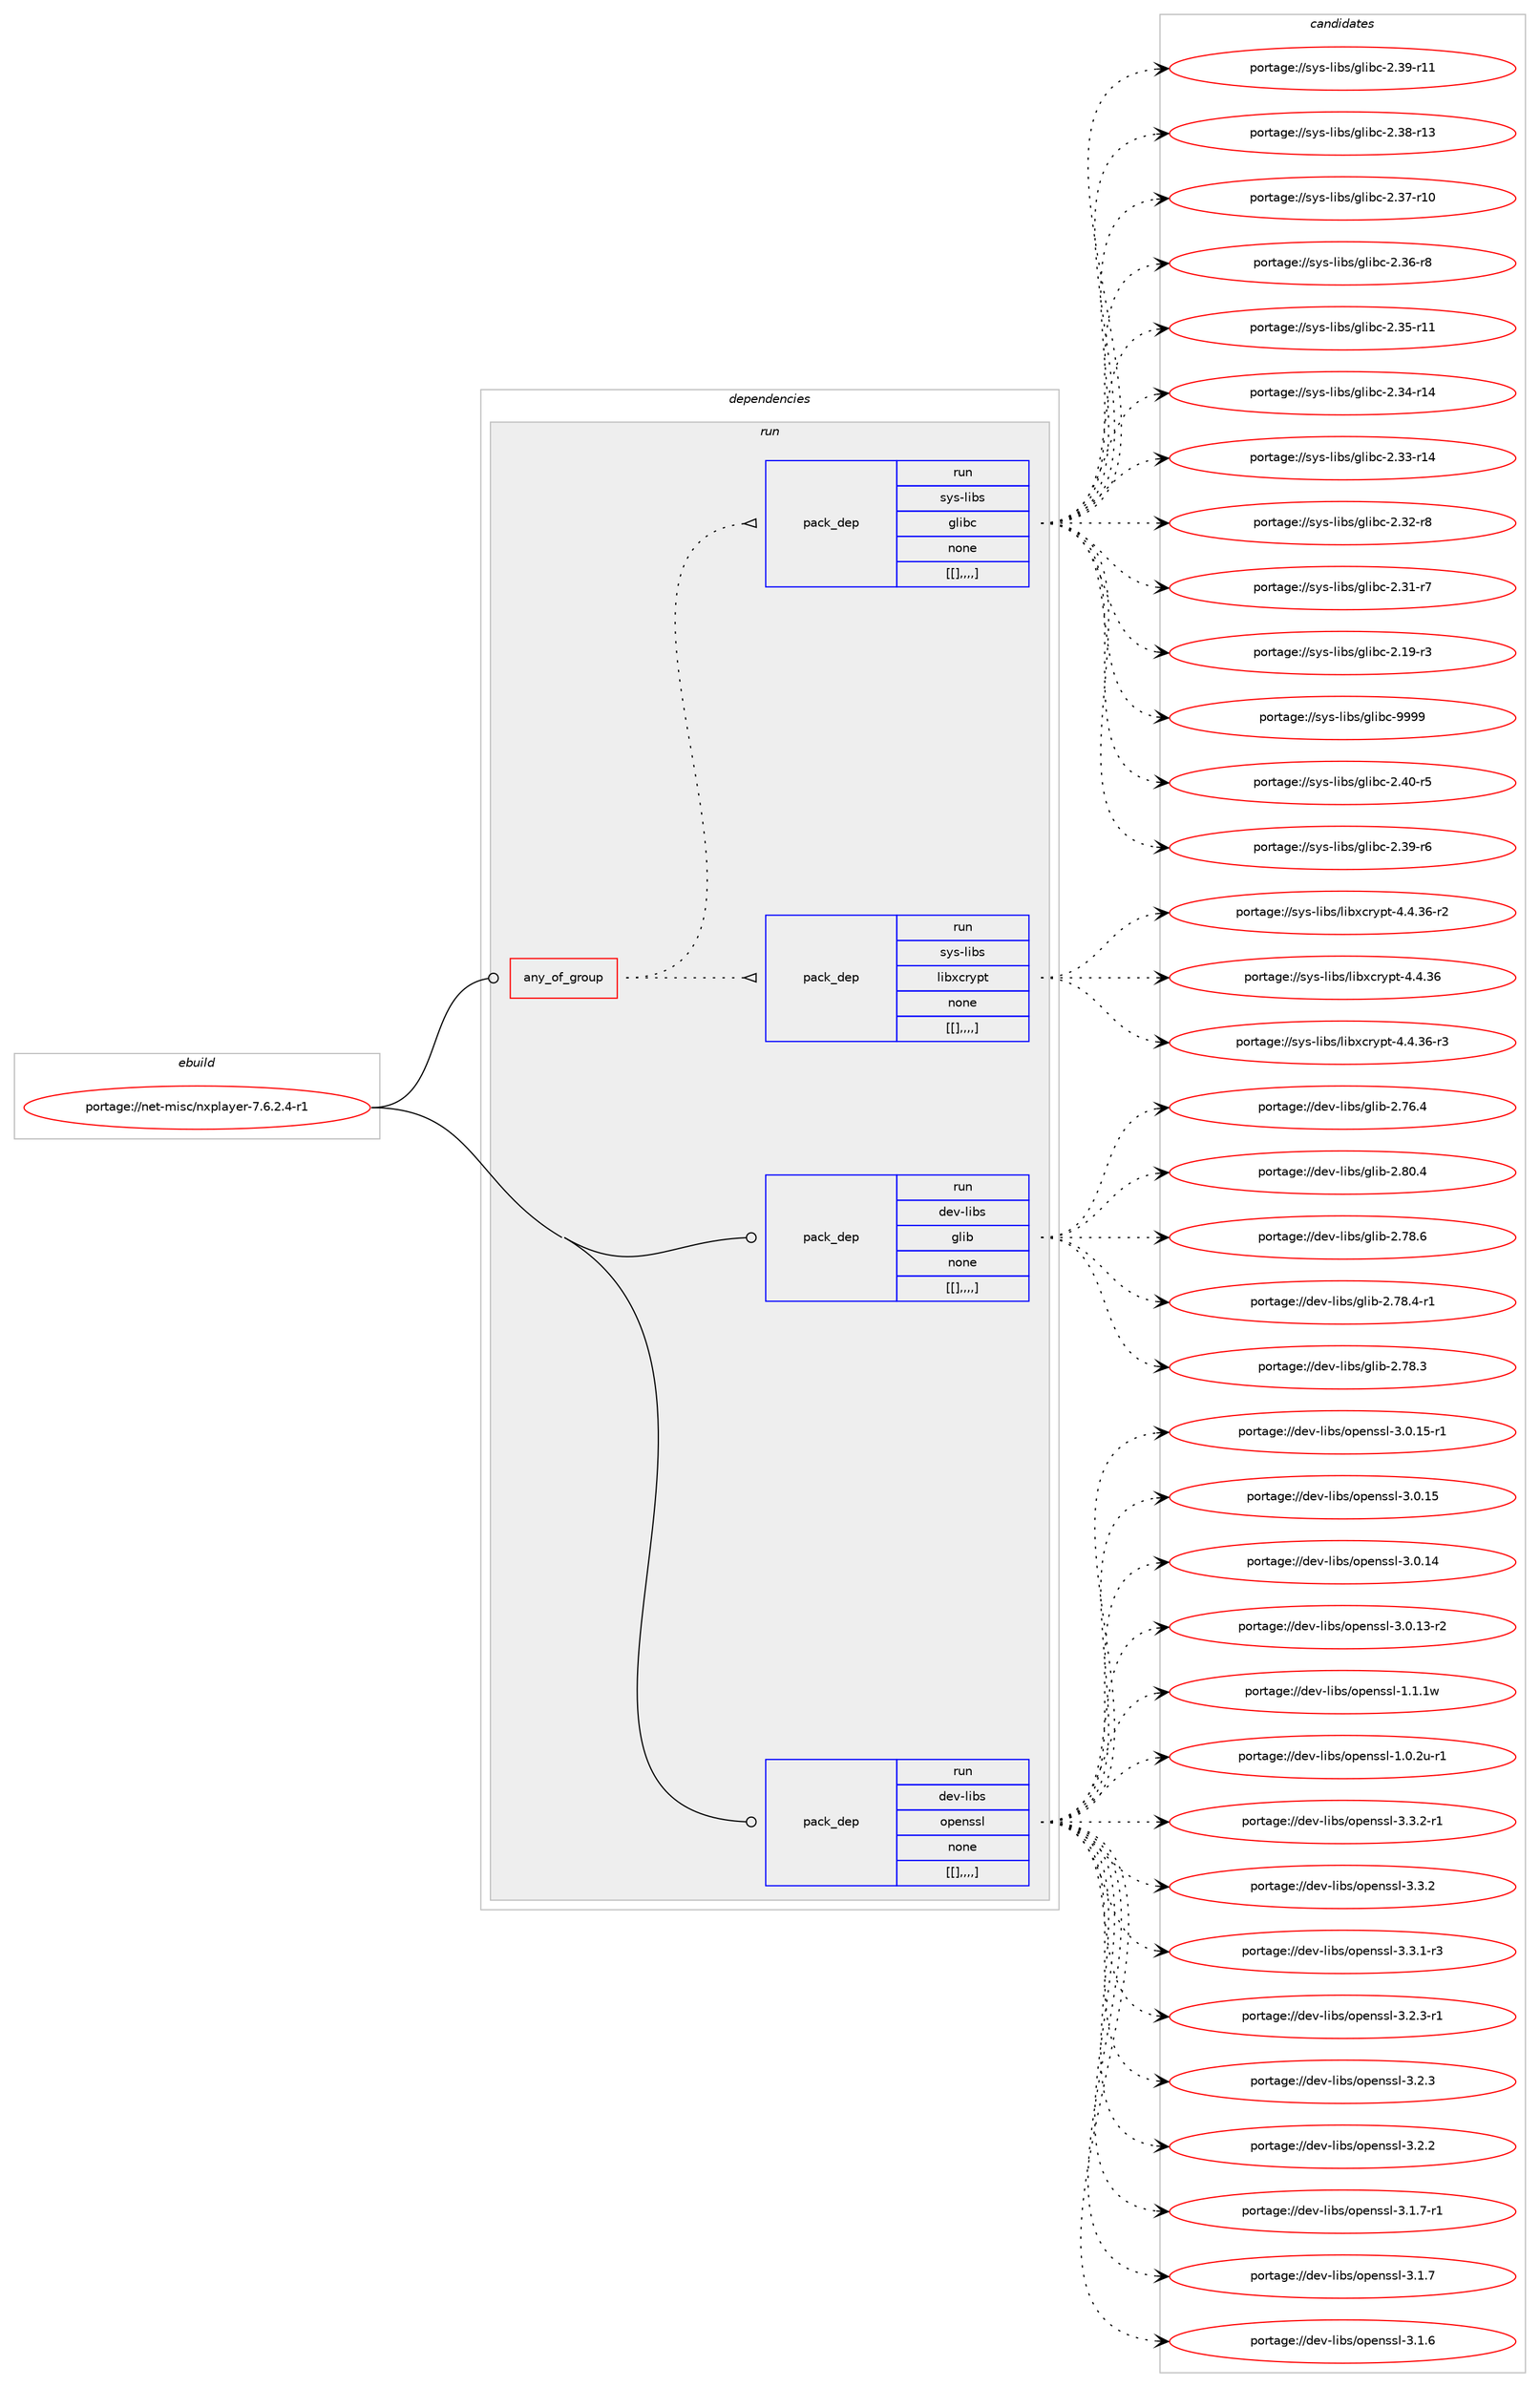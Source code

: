 digraph prolog {

# *************
# Graph options
# *************

newrank=true;
concentrate=true;
compound=true;
graph [rankdir=LR,fontname=Helvetica,fontsize=10,ranksep=1.5];#, ranksep=2.5, nodesep=0.2];
edge  [arrowhead=vee];
node  [fontname=Helvetica,fontsize=10];

# **********
# The ebuild
# **********

subgraph cluster_leftcol {
color=gray;
label=<<i>ebuild</i>>;
id [label="portage://net-misc/nxplayer-7.6.2.4-r1", color=red, width=4, href="../net-misc/nxplayer-7.6.2.4-r1.svg"];
}

# ****************
# The dependencies
# ****************

subgraph cluster_midcol {
color=gray;
label=<<i>dependencies</i>>;
subgraph cluster_compile {
fillcolor="#eeeeee";
style=filled;
label=<<i>compile</i>>;
}
subgraph cluster_compileandrun {
fillcolor="#eeeeee";
style=filled;
label=<<i>compile and run</i>>;
}
subgraph cluster_run {
fillcolor="#eeeeee";
style=filled;
label=<<i>run</i>>;
subgraph any3 {
dependency255 [label=<<TABLE BORDER="0" CELLBORDER="1" CELLSPACING="0" CELLPADDING="4"><TR><TD CELLPADDING="10">any_of_group</TD></TR></TABLE>>, shape=none, color=red];subgraph pack199 {
dependency258 [label=<<TABLE BORDER="0" CELLBORDER="1" CELLSPACING="0" CELLPADDING="4" WIDTH="220"><TR><TD ROWSPAN="6" CELLPADDING="30">pack_dep</TD></TR><TR><TD WIDTH="110">run</TD></TR><TR><TD>sys-libs</TD></TR><TR><TD>libxcrypt</TD></TR><TR><TD>none</TD></TR><TR><TD>[[],,,,]</TD></TR></TABLE>>, shape=none, color=blue];
}
dependency255:e -> dependency258:w [weight=20,style="dotted",arrowhead="oinv"];
subgraph pack215 {
dependency299 [label=<<TABLE BORDER="0" CELLBORDER="1" CELLSPACING="0" CELLPADDING="4" WIDTH="220"><TR><TD ROWSPAN="6" CELLPADDING="30">pack_dep</TD></TR><TR><TD WIDTH="110">run</TD></TR><TR><TD>sys-libs</TD></TR><TR><TD>glibc</TD></TR><TR><TD>none</TD></TR><TR><TD>[[],,,,]</TD></TR></TABLE>>, shape=none, color=blue];
}
dependency255:e -> dependency299:w [weight=20,style="dotted",arrowhead="oinv"];
}
id:e -> dependency255:w [weight=20,style="solid",arrowhead="odot"];
subgraph pack227 {
dependency302 [label=<<TABLE BORDER="0" CELLBORDER="1" CELLSPACING="0" CELLPADDING="4" WIDTH="220"><TR><TD ROWSPAN="6" CELLPADDING="30">pack_dep</TD></TR><TR><TD WIDTH="110">run</TD></TR><TR><TD>dev-libs</TD></TR><TR><TD>glib</TD></TR><TR><TD>none</TD></TR><TR><TD>[[],,,,]</TD></TR></TABLE>>, shape=none, color=blue];
}
id:e -> dependency302:w [weight=20,style="solid",arrowhead="odot"];
subgraph pack231 {
dependency321 [label=<<TABLE BORDER="0" CELLBORDER="1" CELLSPACING="0" CELLPADDING="4" WIDTH="220"><TR><TD ROWSPAN="6" CELLPADDING="30">pack_dep</TD></TR><TR><TD WIDTH="110">run</TD></TR><TR><TD>dev-libs</TD></TR><TR><TD>openssl</TD></TR><TR><TD>none</TD></TR><TR><TD>[[],,,,]</TD></TR></TABLE>>, shape=none, color=blue];
}
id:e -> dependency321:w [weight=20,style="solid",arrowhead="odot"];
}
}

# **************
# The candidates
# **************

subgraph cluster_choices {
rank=same;
color=gray;
label=<<i>candidates</i>>;

subgraph choice127 {
color=black;
nodesep=1;
choice1151211154510810598115471081059812099114121112116455246524651544511451 [label="portage://sys-libs/libxcrypt-4.4.36-r3", color=red, width=4,href="../sys-libs/libxcrypt-4.4.36-r3.svg"];
choice1151211154510810598115471081059812099114121112116455246524651544511450 [label="portage://sys-libs/libxcrypt-4.4.36-r2", color=red, width=4,href="../sys-libs/libxcrypt-4.4.36-r2.svg"];
choice115121115451081059811547108105981209911412111211645524652465154 [label="portage://sys-libs/libxcrypt-4.4.36", color=red, width=4,href="../sys-libs/libxcrypt-4.4.36.svg"];
dependency258:e -> choice1151211154510810598115471081059812099114121112116455246524651544511451:w [style=dotted,weight="100"];
dependency258:e -> choice1151211154510810598115471081059812099114121112116455246524651544511450:w [style=dotted,weight="100"];
dependency258:e -> choice115121115451081059811547108105981209911412111211645524652465154:w [style=dotted,weight="100"];
}
subgraph choice129 {
color=black;
nodesep=1;
choice11512111545108105981154710310810598994557575757 [label="portage://sys-libs/glibc-9999", color=red, width=4,href="../sys-libs/glibc-9999.svg"];
choice115121115451081059811547103108105989945504652484511453 [label="portage://sys-libs/glibc-2.40-r5", color=red, width=4,href="../sys-libs/glibc-2.40-r5.svg"];
choice115121115451081059811547103108105989945504651574511454 [label="portage://sys-libs/glibc-2.39-r6", color=red, width=4,href="../sys-libs/glibc-2.39-r6.svg"];
choice11512111545108105981154710310810598994550465157451144949 [label="portage://sys-libs/glibc-2.39-r11", color=red, width=4,href="../sys-libs/glibc-2.39-r11.svg"];
choice11512111545108105981154710310810598994550465156451144951 [label="portage://sys-libs/glibc-2.38-r13", color=red, width=4,href="../sys-libs/glibc-2.38-r13.svg"];
choice11512111545108105981154710310810598994550465155451144948 [label="portage://sys-libs/glibc-2.37-r10", color=red, width=4,href="../sys-libs/glibc-2.37-r10.svg"];
choice115121115451081059811547103108105989945504651544511456 [label="portage://sys-libs/glibc-2.36-r8", color=red, width=4,href="../sys-libs/glibc-2.36-r8.svg"];
choice11512111545108105981154710310810598994550465153451144949 [label="portage://sys-libs/glibc-2.35-r11", color=red, width=4,href="../sys-libs/glibc-2.35-r11.svg"];
choice11512111545108105981154710310810598994550465152451144952 [label="portage://sys-libs/glibc-2.34-r14", color=red, width=4,href="../sys-libs/glibc-2.34-r14.svg"];
choice11512111545108105981154710310810598994550465151451144952 [label="portage://sys-libs/glibc-2.33-r14", color=red, width=4,href="../sys-libs/glibc-2.33-r14.svg"];
choice115121115451081059811547103108105989945504651504511456 [label="portage://sys-libs/glibc-2.32-r8", color=red, width=4,href="../sys-libs/glibc-2.32-r8.svg"];
choice115121115451081059811547103108105989945504651494511455 [label="portage://sys-libs/glibc-2.31-r7", color=red, width=4,href="../sys-libs/glibc-2.31-r7.svg"];
choice115121115451081059811547103108105989945504649574511451 [label="portage://sys-libs/glibc-2.19-r3", color=red, width=4,href="../sys-libs/glibc-2.19-r3.svg"];
dependency299:e -> choice11512111545108105981154710310810598994557575757:w [style=dotted,weight="100"];
dependency299:e -> choice115121115451081059811547103108105989945504652484511453:w [style=dotted,weight="100"];
dependency299:e -> choice115121115451081059811547103108105989945504651574511454:w [style=dotted,weight="100"];
dependency299:e -> choice11512111545108105981154710310810598994550465157451144949:w [style=dotted,weight="100"];
dependency299:e -> choice11512111545108105981154710310810598994550465156451144951:w [style=dotted,weight="100"];
dependency299:e -> choice11512111545108105981154710310810598994550465155451144948:w [style=dotted,weight="100"];
dependency299:e -> choice115121115451081059811547103108105989945504651544511456:w [style=dotted,weight="100"];
dependency299:e -> choice11512111545108105981154710310810598994550465153451144949:w [style=dotted,weight="100"];
dependency299:e -> choice11512111545108105981154710310810598994550465152451144952:w [style=dotted,weight="100"];
dependency299:e -> choice11512111545108105981154710310810598994550465151451144952:w [style=dotted,weight="100"];
dependency299:e -> choice115121115451081059811547103108105989945504651504511456:w [style=dotted,weight="100"];
dependency299:e -> choice115121115451081059811547103108105989945504651494511455:w [style=dotted,weight="100"];
dependency299:e -> choice115121115451081059811547103108105989945504649574511451:w [style=dotted,weight="100"];
}
subgraph choice136 {
color=black;
nodesep=1;
choice1001011184510810598115471031081059845504656484652 [label="portage://dev-libs/glib-2.80.4", color=red, width=4,href="../dev-libs/glib-2.80.4.svg"];
choice1001011184510810598115471031081059845504655564654 [label="portage://dev-libs/glib-2.78.6", color=red, width=4,href="../dev-libs/glib-2.78.6.svg"];
choice10010111845108105981154710310810598455046555646524511449 [label="portage://dev-libs/glib-2.78.4-r1", color=red, width=4,href="../dev-libs/glib-2.78.4-r1.svg"];
choice1001011184510810598115471031081059845504655564651 [label="portage://dev-libs/glib-2.78.3", color=red, width=4,href="../dev-libs/glib-2.78.3.svg"];
choice1001011184510810598115471031081059845504655544652 [label="portage://dev-libs/glib-2.76.4", color=red, width=4,href="../dev-libs/glib-2.76.4.svg"];
dependency302:e -> choice1001011184510810598115471031081059845504656484652:w [style=dotted,weight="100"];
dependency302:e -> choice1001011184510810598115471031081059845504655564654:w [style=dotted,weight="100"];
dependency302:e -> choice10010111845108105981154710310810598455046555646524511449:w [style=dotted,weight="100"];
dependency302:e -> choice1001011184510810598115471031081059845504655564651:w [style=dotted,weight="100"];
dependency302:e -> choice1001011184510810598115471031081059845504655544652:w [style=dotted,weight="100"];
}
subgraph choice141 {
color=black;
nodesep=1;
choice1001011184510810598115471111121011101151151084551465146504511449 [label="portage://dev-libs/openssl-3.3.2-r1", color=red, width=4,href="../dev-libs/openssl-3.3.2-r1.svg"];
choice100101118451081059811547111112101110115115108455146514650 [label="portage://dev-libs/openssl-3.3.2", color=red, width=4,href="../dev-libs/openssl-3.3.2.svg"];
choice1001011184510810598115471111121011101151151084551465146494511451 [label="portage://dev-libs/openssl-3.3.1-r3", color=red, width=4,href="../dev-libs/openssl-3.3.1-r3.svg"];
choice1001011184510810598115471111121011101151151084551465046514511449 [label="portage://dev-libs/openssl-3.2.3-r1", color=red, width=4,href="../dev-libs/openssl-3.2.3-r1.svg"];
choice100101118451081059811547111112101110115115108455146504651 [label="portage://dev-libs/openssl-3.2.3", color=red, width=4,href="../dev-libs/openssl-3.2.3.svg"];
choice100101118451081059811547111112101110115115108455146504650 [label="portage://dev-libs/openssl-3.2.2", color=red, width=4,href="../dev-libs/openssl-3.2.2.svg"];
choice1001011184510810598115471111121011101151151084551464946554511449 [label="portage://dev-libs/openssl-3.1.7-r1", color=red, width=4,href="../dev-libs/openssl-3.1.7-r1.svg"];
choice100101118451081059811547111112101110115115108455146494655 [label="portage://dev-libs/openssl-3.1.7", color=red, width=4,href="../dev-libs/openssl-3.1.7.svg"];
choice100101118451081059811547111112101110115115108455146494654 [label="portage://dev-libs/openssl-3.1.6", color=red, width=4,href="../dev-libs/openssl-3.1.6.svg"];
choice100101118451081059811547111112101110115115108455146484649534511449 [label="portage://dev-libs/openssl-3.0.15-r1", color=red, width=4,href="../dev-libs/openssl-3.0.15-r1.svg"];
choice10010111845108105981154711111210111011511510845514648464953 [label="portage://dev-libs/openssl-3.0.15", color=red, width=4,href="../dev-libs/openssl-3.0.15.svg"];
choice10010111845108105981154711111210111011511510845514648464952 [label="portage://dev-libs/openssl-3.0.14", color=red, width=4,href="../dev-libs/openssl-3.0.14.svg"];
choice100101118451081059811547111112101110115115108455146484649514511450 [label="portage://dev-libs/openssl-3.0.13-r2", color=red, width=4,href="../dev-libs/openssl-3.0.13-r2.svg"];
choice100101118451081059811547111112101110115115108454946494649119 [label="portage://dev-libs/openssl-1.1.1w", color=red, width=4,href="../dev-libs/openssl-1.1.1w.svg"];
choice1001011184510810598115471111121011101151151084549464846501174511449 [label="portage://dev-libs/openssl-1.0.2u-r1", color=red, width=4,href="../dev-libs/openssl-1.0.2u-r1.svg"];
dependency321:e -> choice1001011184510810598115471111121011101151151084551465146504511449:w [style=dotted,weight="100"];
dependency321:e -> choice100101118451081059811547111112101110115115108455146514650:w [style=dotted,weight="100"];
dependency321:e -> choice1001011184510810598115471111121011101151151084551465146494511451:w [style=dotted,weight="100"];
dependency321:e -> choice1001011184510810598115471111121011101151151084551465046514511449:w [style=dotted,weight="100"];
dependency321:e -> choice100101118451081059811547111112101110115115108455146504651:w [style=dotted,weight="100"];
dependency321:e -> choice100101118451081059811547111112101110115115108455146504650:w [style=dotted,weight="100"];
dependency321:e -> choice1001011184510810598115471111121011101151151084551464946554511449:w [style=dotted,weight="100"];
dependency321:e -> choice100101118451081059811547111112101110115115108455146494655:w [style=dotted,weight="100"];
dependency321:e -> choice100101118451081059811547111112101110115115108455146494654:w [style=dotted,weight="100"];
dependency321:e -> choice100101118451081059811547111112101110115115108455146484649534511449:w [style=dotted,weight="100"];
dependency321:e -> choice10010111845108105981154711111210111011511510845514648464953:w [style=dotted,weight="100"];
dependency321:e -> choice10010111845108105981154711111210111011511510845514648464952:w [style=dotted,weight="100"];
dependency321:e -> choice100101118451081059811547111112101110115115108455146484649514511450:w [style=dotted,weight="100"];
dependency321:e -> choice100101118451081059811547111112101110115115108454946494649119:w [style=dotted,weight="100"];
dependency321:e -> choice1001011184510810598115471111121011101151151084549464846501174511449:w [style=dotted,weight="100"];
}
}

}
